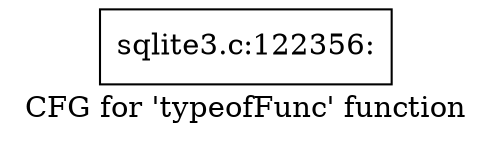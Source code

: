 digraph "CFG for 'typeofFunc' function" {
	label="CFG for 'typeofFunc' function";

	Node0x55c0f87831a0 [shape=record,label="{sqlite3.c:122356:}"];
}
